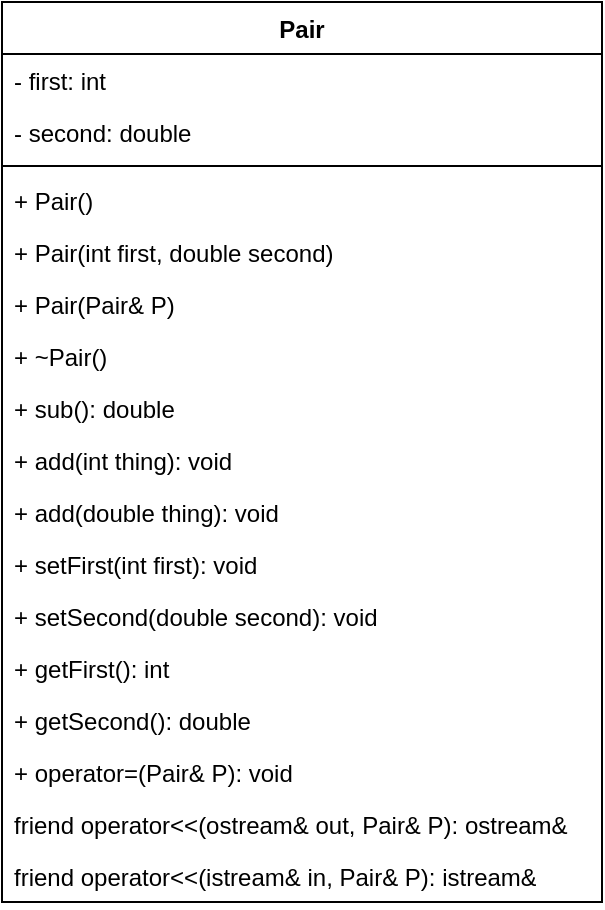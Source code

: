 <mxfile version="22.1.2" type="device">
  <diagram name="Страница — 1" id="96TznggBx2HKp_5v3nwl">
    <mxGraphModel dx="1036" dy="654" grid="1" gridSize="10" guides="1" tooltips="1" connect="1" arrows="1" fold="1" page="1" pageScale="1" pageWidth="827" pageHeight="1169" math="0" shadow="0">
      <root>
        <mxCell id="0" />
        <mxCell id="1" parent="0" />
        <mxCell id="hqOMCGuM78z8HPFm0e89-1" value="Pair" style="swimlane;fontStyle=1;align=center;verticalAlign=top;childLayout=stackLayout;horizontal=1;startSize=26;horizontalStack=0;resizeParent=1;resizeParentMax=0;resizeLast=0;collapsible=1;marginBottom=0;whiteSpace=wrap;html=1;" vertex="1" parent="1">
          <mxGeometry x="264" y="90" width="300" height="450" as="geometry" />
        </mxCell>
        <mxCell id="hqOMCGuM78z8HPFm0e89-2" value="- first: int" style="text;strokeColor=none;fillColor=none;align=left;verticalAlign=top;spacingLeft=4;spacingRight=4;overflow=hidden;rotatable=0;points=[[0,0.5],[1,0.5]];portConstraint=eastwest;whiteSpace=wrap;html=1;" vertex="1" parent="hqOMCGuM78z8HPFm0e89-1">
          <mxGeometry y="26" width="300" height="26" as="geometry" />
        </mxCell>
        <mxCell id="hqOMCGuM78z8HPFm0e89-3" value="- second: double" style="text;strokeColor=none;fillColor=none;align=left;verticalAlign=top;spacingLeft=4;spacingRight=4;overflow=hidden;rotatable=0;points=[[0,0.5],[1,0.5]];portConstraint=eastwest;whiteSpace=wrap;html=1;" vertex="1" parent="hqOMCGuM78z8HPFm0e89-1">
          <mxGeometry y="52" width="300" height="26" as="geometry" />
        </mxCell>
        <mxCell id="hqOMCGuM78z8HPFm0e89-4" value="" style="line;strokeWidth=1;fillColor=none;align=left;verticalAlign=middle;spacingTop=-1;spacingLeft=3;spacingRight=3;rotatable=0;labelPosition=right;points=[];portConstraint=eastwest;strokeColor=inherit;" vertex="1" parent="hqOMCGuM78z8HPFm0e89-1">
          <mxGeometry y="78" width="300" height="8" as="geometry" />
        </mxCell>
        <mxCell id="hqOMCGuM78z8HPFm0e89-5" value="+ Pair()" style="text;strokeColor=none;fillColor=none;align=left;verticalAlign=top;spacingLeft=4;spacingRight=4;overflow=hidden;rotatable=0;points=[[0,0.5],[1,0.5]];portConstraint=eastwest;whiteSpace=wrap;html=1;" vertex="1" parent="hqOMCGuM78z8HPFm0e89-1">
          <mxGeometry y="86" width="300" height="26" as="geometry" />
        </mxCell>
        <mxCell id="hqOMCGuM78z8HPFm0e89-6" value="+ Pair(int first, double second)" style="text;strokeColor=none;fillColor=none;align=left;verticalAlign=top;spacingLeft=4;spacingRight=4;overflow=hidden;rotatable=0;points=[[0,0.5],[1,0.5]];portConstraint=eastwest;whiteSpace=wrap;html=1;" vertex="1" parent="hqOMCGuM78z8HPFm0e89-1">
          <mxGeometry y="112" width="300" height="26" as="geometry" />
        </mxCell>
        <mxCell id="hqOMCGuM78z8HPFm0e89-7" value="+ Pair(Pair&amp;amp; P)" style="text;strokeColor=none;fillColor=none;align=left;verticalAlign=top;spacingLeft=4;spacingRight=4;overflow=hidden;rotatable=0;points=[[0,0.5],[1,0.5]];portConstraint=eastwest;whiteSpace=wrap;html=1;" vertex="1" parent="hqOMCGuM78z8HPFm0e89-1">
          <mxGeometry y="138" width="300" height="26" as="geometry" />
        </mxCell>
        <mxCell id="hqOMCGuM78z8HPFm0e89-8" value="+ ~Pair()" style="text;strokeColor=none;fillColor=none;align=left;verticalAlign=top;spacingLeft=4;spacingRight=4;overflow=hidden;rotatable=0;points=[[0,0.5],[1,0.5]];portConstraint=eastwest;whiteSpace=wrap;html=1;" vertex="1" parent="hqOMCGuM78z8HPFm0e89-1">
          <mxGeometry y="164" width="300" height="26" as="geometry" />
        </mxCell>
        <mxCell id="hqOMCGuM78z8HPFm0e89-9" value="+ sub(): double" style="text;strokeColor=none;fillColor=none;align=left;verticalAlign=top;spacingLeft=4;spacingRight=4;overflow=hidden;rotatable=0;points=[[0,0.5],[1,0.5]];portConstraint=eastwest;whiteSpace=wrap;html=1;" vertex="1" parent="hqOMCGuM78z8HPFm0e89-1">
          <mxGeometry y="190" width="300" height="26" as="geometry" />
        </mxCell>
        <mxCell id="hqOMCGuM78z8HPFm0e89-10" value="+ add(int thing): void" style="text;strokeColor=none;fillColor=none;align=left;verticalAlign=top;spacingLeft=4;spacingRight=4;overflow=hidden;rotatable=0;points=[[0,0.5],[1,0.5]];portConstraint=eastwest;whiteSpace=wrap;html=1;" vertex="1" parent="hqOMCGuM78z8HPFm0e89-1">
          <mxGeometry y="216" width="300" height="26" as="geometry" />
        </mxCell>
        <mxCell id="hqOMCGuM78z8HPFm0e89-11" value="+ add(double thing): void" style="text;strokeColor=none;fillColor=none;align=left;verticalAlign=top;spacingLeft=4;spacingRight=4;overflow=hidden;rotatable=0;points=[[0,0.5],[1,0.5]];portConstraint=eastwest;whiteSpace=wrap;html=1;" vertex="1" parent="hqOMCGuM78z8HPFm0e89-1">
          <mxGeometry y="242" width="300" height="26" as="geometry" />
        </mxCell>
        <mxCell id="hqOMCGuM78z8HPFm0e89-12" value="+ setFirst(int first): void" style="text;strokeColor=none;fillColor=none;align=left;verticalAlign=top;spacingLeft=4;spacingRight=4;overflow=hidden;rotatable=0;points=[[0,0.5],[1,0.5]];portConstraint=eastwest;whiteSpace=wrap;html=1;" vertex="1" parent="hqOMCGuM78z8HPFm0e89-1">
          <mxGeometry y="268" width="300" height="26" as="geometry" />
        </mxCell>
        <mxCell id="hqOMCGuM78z8HPFm0e89-13" value="+ setSecond(double second): void" style="text;strokeColor=none;fillColor=none;align=left;verticalAlign=top;spacingLeft=4;spacingRight=4;overflow=hidden;rotatable=0;points=[[0,0.5],[1,0.5]];portConstraint=eastwest;whiteSpace=wrap;html=1;" vertex="1" parent="hqOMCGuM78z8HPFm0e89-1">
          <mxGeometry y="294" width="300" height="26" as="geometry" />
        </mxCell>
        <mxCell id="hqOMCGuM78z8HPFm0e89-14" value="+ getFirst(): int" style="text;strokeColor=none;fillColor=none;align=left;verticalAlign=top;spacingLeft=4;spacingRight=4;overflow=hidden;rotatable=0;points=[[0,0.5],[1,0.5]];portConstraint=eastwest;whiteSpace=wrap;html=1;" vertex="1" parent="hqOMCGuM78z8HPFm0e89-1">
          <mxGeometry y="320" width="300" height="26" as="geometry" />
        </mxCell>
        <mxCell id="hqOMCGuM78z8HPFm0e89-15" value="+ getSecond(): double" style="text;strokeColor=none;fillColor=none;align=left;verticalAlign=top;spacingLeft=4;spacingRight=4;overflow=hidden;rotatable=0;points=[[0,0.5],[1,0.5]];portConstraint=eastwest;whiteSpace=wrap;html=1;" vertex="1" parent="hqOMCGuM78z8HPFm0e89-1">
          <mxGeometry y="346" width="300" height="26" as="geometry" />
        </mxCell>
        <mxCell id="hqOMCGuM78z8HPFm0e89-16" value="+ operator=(Pair&amp;amp; P): void" style="text;strokeColor=none;fillColor=none;align=left;verticalAlign=top;spacingLeft=4;spacingRight=4;overflow=hidden;rotatable=0;points=[[0,0.5],[1,0.5]];portConstraint=eastwest;whiteSpace=wrap;html=1;" vertex="1" parent="hqOMCGuM78z8HPFm0e89-1">
          <mxGeometry y="372" width="300" height="26" as="geometry" />
        </mxCell>
        <mxCell id="hqOMCGuM78z8HPFm0e89-17" value="friend operator&amp;lt;&amp;lt;(ostream&amp;amp; out, Pair&amp;amp; P): ostream&amp;amp;" style="text;strokeColor=none;fillColor=none;align=left;verticalAlign=top;spacingLeft=4;spacingRight=4;overflow=hidden;rotatable=0;points=[[0,0.5],[1,0.5]];portConstraint=eastwest;whiteSpace=wrap;html=1;" vertex="1" parent="hqOMCGuM78z8HPFm0e89-1">
          <mxGeometry y="398" width="300" height="26" as="geometry" />
        </mxCell>
        <mxCell id="hqOMCGuM78z8HPFm0e89-18" value="friend operator&amp;lt;&amp;lt;(istream&amp;amp; in, Pair&amp;amp; P): istream&amp;amp;" style="text;strokeColor=none;fillColor=none;align=left;verticalAlign=top;spacingLeft=4;spacingRight=4;overflow=hidden;rotatable=0;points=[[0,0.5],[1,0.5]];portConstraint=eastwest;whiteSpace=wrap;html=1;" vertex="1" parent="hqOMCGuM78z8HPFm0e89-1">
          <mxGeometry y="424" width="300" height="26" as="geometry" />
        </mxCell>
      </root>
    </mxGraphModel>
  </diagram>
</mxfile>
